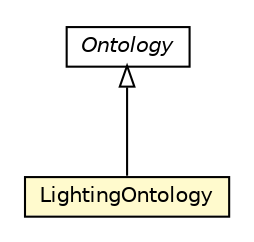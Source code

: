 #!/usr/local/bin/dot
#
# Class diagram 
# Generated by UMLGraph version R5_6-24-gf6e263 (http://www.umlgraph.org/)
#

digraph G {
	edge [fontname="Helvetica",fontsize=10,labelfontname="Helvetica",labelfontsize=10];
	node [fontname="Helvetica",fontsize=10,shape=plaintext];
	nodesep=0.25;
	ranksep=0.5;
	// org.universAAL.middleware.owl.Ontology
	c5247478 [label=<<table title="org.universAAL.middleware.owl.Ontology" border="0" cellborder="1" cellspacing="0" cellpadding="2" port="p" href="../../middleware/owl/Ontology.html">
		<tr><td><table border="0" cellspacing="0" cellpadding="1">
<tr><td align="center" balign="center"><font face="Helvetica-Oblique"> Ontology </font></td></tr>
		</table></td></tr>
		</table>>, URL="../../middleware/owl/Ontology.html", fontname="Helvetica", fontcolor="black", fontsize=10.0];
	// org.universAAL.ontology.lighting.LightingOntology
	c5248314 [label=<<table title="org.universAAL.ontology.lighting.LightingOntology" border="0" cellborder="1" cellspacing="0" cellpadding="2" port="p" bgcolor="lemonChiffon" href="./LightingOntology.html">
		<tr><td><table border="0" cellspacing="0" cellpadding="1">
<tr><td align="center" balign="center"> LightingOntology </td></tr>
		</table></td></tr>
		</table>>, URL="./LightingOntology.html", fontname="Helvetica", fontcolor="black", fontsize=10.0];
	//org.universAAL.ontology.lighting.LightingOntology extends org.universAAL.middleware.owl.Ontology
	c5247478:p -> c5248314:p [dir=back,arrowtail=empty];
}

